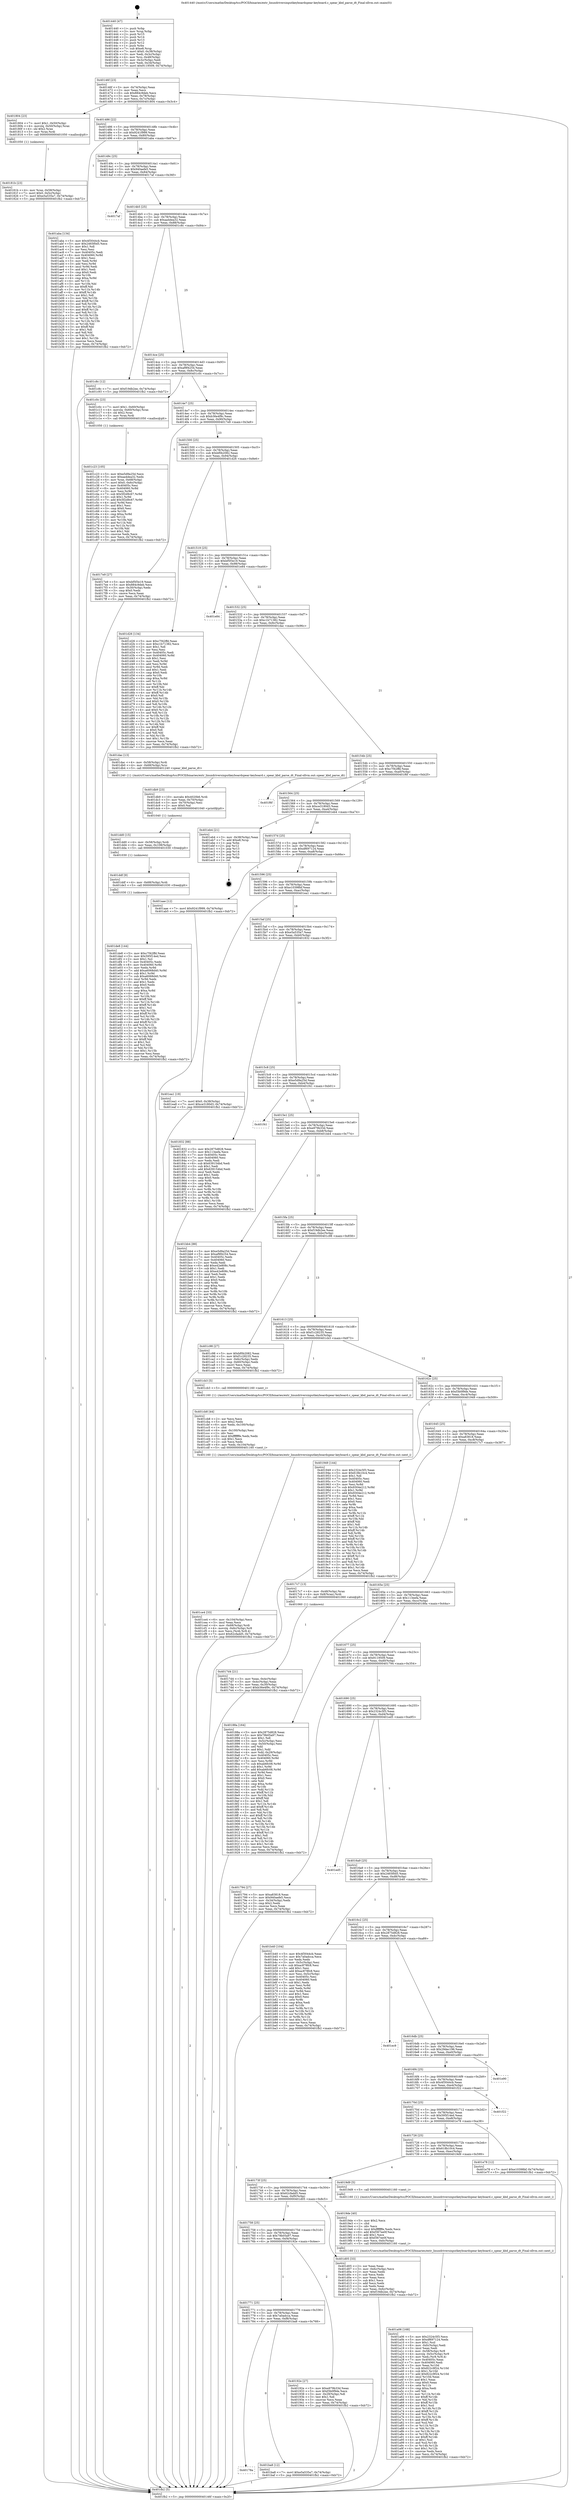 digraph "0x401440" {
  label = "0x401440 (/mnt/c/Users/mathe/Desktop/tcc/POCII/binaries/extr_linuxdriversinputkeyboardspear-keyboard.c_spear_kbd_parse_dt_Final-ollvm.out::main(0))"
  labelloc = "t"
  node[shape=record]

  Entry [label="",width=0.3,height=0.3,shape=circle,fillcolor=black,style=filled]
  "0x40146f" [label="{
     0x40146f [23]\l
     | [instrs]\l
     &nbsp;&nbsp;0x40146f \<+3\>: mov -0x74(%rbp),%eax\l
     &nbsp;&nbsp;0x401472 \<+2\>: mov %eax,%ecx\l
     &nbsp;&nbsp;0x401474 \<+6\>: sub $0x884c9deb,%ecx\l
     &nbsp;&nbsp;0x40147a \<+3\>: mov %eax,-0x78(%rbp)\l
     &nbsp;&nbsp;0x40147d \<+3\>: mov %ecx,-0x7c(%rbp)\l
     &nbsp;&nbsp;0x401480 \<+6\>: je 0000000000401804 \<main+0x3c4\>\l
  }"]
  "0x401804" [label="{
     0x401804 [23]\l
     | [instrs]\l
     &nbsp;&nbsp;0x401804 \<+7\>: movl $0x1,-0x50(%rbp)\l
     &nbsp;&nbsp;0x40180b \<+4\>: movslq -0x50(%rbp),%rax\l
     &nbsp;&nbsp;0x40180f \<+4\>: shl $0x2,%rax\l
     &nbsp;&nbsp;0x401813 \<+3\>: mov %rax,%rdi\l
     &nbsp;&nbsp;0x401816 \<+5\>: call 0000000000401050 \<malloc@plt\>\l
     | [calls]\l
     &nbsp;&nbsp;0x401050 \{1\} (unknown)\l
  }"]
  "0x401486" [label="{
     0x401486 [22]\l
     | [instrs]\l
     &nbsp;&nbsp;0x401486 \<+5\>: jmp 000000000040148b \<main+0x4b\>\l
     &nbsp;&nbsp;0x40148b \<+3\>: mov -0x78(%rbp),%eax\l
     &nbsp;&nbsp;0x40148e \<+5\>: sub $0x9241f999,%eax\l
     &nbsp;&nbsp;0x401493 \<+3\>: mov %eax,-0x80(%rbp)\l
     &nbsp;&nbsp;0x401496 \<+6\>: je 0000000000401aba \<main+0x67a\>\l
  }"]
  Exit [label="",width=0.3,height=0.3,shape=circle,fillcolor=black,style=filled,peripheries=2]
  "0x401aba" [label="{
     0x401aba [134]\l
     | [instrs]\l
     &nbsp;&nbsp;0x401aba \<+5\>: mov $0x4f3044cb,%eax\l
     &nbsp;&nbsp;0x401abf \<+5\>: mov $0x2465f0d5,%ecx\l
     &nbsp;&nbsp;0x401ac4 \<+2\>: mov $0x1,%dl\l
     &nbsp;&nbsp;0x401ac6 \<+2\>: xor %esi,%esi\l
     &nbsp;&nbsp;0x401ac8 \<+7\>: mov 0x40405c,%edi\l
     &nbsp;&nbsp;0x401acf \<+8\>: mov 0x404060,%r8d\l
     &nbsp;&nbsp;0x401ad7 \<+3\>: sub $0x1,%esi\l
     &nbsp;&nbsp;0x401ada \<+3\>: mov %edi,%r9d\l
     &nbsp;&nbsp;0x401add \<+3\>: add %esi,%r9d\l
     &nbsp;&nbsp;0x401ae0 \<+4\>: imul %r9d,%edi\l
     &nbsp;&nbsp;0x401ae4 \<+3\>: and $0x1,%edi\l
     &nbsp;&nbsp;0x401ae7 \<+3\>: cmp $0x0,%edi\l
     &nbsp;&nbsp;0x401aea \<+4\>: sete %r10b\l
     &nbsp;&nbsp;0x401aee \<+4\>: cmp $0xa,%r8d\l
     &nbsp;&nbsp;0x401af2 \<+4\>: setl %r11b\l
     &nbsp;&nbsp;0x401af6 \<+3\>: mov %r10b,%bl\l
     &nbsp;&nbsp;0x401af9 \<+3\>: xor $0xff,%bl\l
     &nbsp;&nbsp;0x401afc \<+3\>: mov %r11b,%r14b\l
     &nbsp;&nbsp;0x401aff \<+4\>: xor $0xff,%r14b\l
     &nbsp;&nbsp;0x401b03 \<+3\>: xor $0x1,%dl\l
     &nbsp;&nbsp;0x401b06 \<+3\>: mov %bl,%r15b\l
     &nbsp;&nbsp;0x401b09 \<+4\>: and $0xff,%r15b\l
     &nbsp;&nbsp;0x401b0d \<+3\>: and %dl,%r10b\l
     &nbsp;&nbsp;0x401b10 \<+3\>: mov %r14b,%r12b\l
     &nbsp;&nbsp;0x401b13 \<+4\>: and $0xff,%r12b\l
     &nbsp;&nbsp;0x401b17 \<+3\>: and %dl,%r11b\l
     &nbsp;&nbsp;0x401b1a \<+3\>: or %r10b,%r15b\l
     &nbsp;&nbsp;0x401b1d \<+3\>: or %r11b,%r12b\l
     &nbsp;&nbsp;0x401b20 \<+3\>: xor %r12b,%r15b\l
     &nbsp;&nbsp;0x401b23 \<+3\>: or %r14b,%bl\l
     &nbsp;&nbsp;0x401b26 \<+3\>: xor $0xff,%bl\l
     &nbsp;&nbsp;0x401b29 \<+3\>: or $0x1,%dl\l
     &nbsp;&nbsp;0x401b2c \<+2\>: and %dl,%bl\l
     &nbsp;&nbsp;0x401b2e \<+3\>: or %bl,%r15b\l
     &nbsp;&nbsp;0x401b31 \<+4\>: test $0x1,%r15b\l
     &nbsp;&nbsp;0x401b35 \<+3\>: cmovne %ecx,%eax\l
     &nbsp;&nbsp;0x401b38 \<+3\>: mov %eax,-0x74(%rbp)\l
     &nbsp;&nbsp;0x401b3b \<+5\>: jmp 0000000000401fb2 \<main+0xb72\>\l
  }"]
  "0x40149c" [label="{
     0x40149c [25]\l
     | [instrs]\l
     &nbsp;&nbsp;0x40149c \<+5\>: jmp 00000000004014a1 \<main+0x61\>\l
     &nbsp;&nbsp;0x4014a1 \<+3\>: mov -0x78(%rbp),%eax\l
     &nbsp;&nbsp;0x4014a4 \<+5\>: sub $0x940aefe5,%eax\l
     &nbsp;&nbsp;0x4014a9 \<+6\>: mov %eax,-0x84(%rbp)\l
     &nbsp;&nbsp;0x4014af \<+6\>: je 00000000004017af \<main+0x36f\>\l
  }"]
  "0x401de8" [label="{
     0x401de8 [144]\l
     | [instrs]\l
     &nbsp;&nbsp;0x401de8 \<+5\>: mov $0xc7f42ffd,%eax\l
     &nbsp;&nbsp;0x401ded \<+5\>: mov $0x595f14ed,%esi\l
     &nbsp;&nbsp;0x401df2 \<+2\>: mov $0x1,%cl\l
     &nbsp;&nbsp;0x401df4 \<+7\>: mov 0x40405c,%edx\l
     &nbsp;&nbsp;0x401dfb \<+8\>: mov 0x404060,%r8d\l
     &nbsp;&nbsp;0x401e03 \<+3\>: mov %edx,%r9d\l
     &nbsp;&nbsp;0x401e06 \<+7\>: add $0xa6068d40,%r9d\l
     &nbsp;&nbsp;0x401e0d \<+4\>: sub $0x1,%r9d\l
     &nbsp;&nbsp;0x401e11 \<+7\>: sub $0xa6068d40,%r9d\l
     &nbsp;&nbsp;0x401e18 \<+4\>: imul %r9d,%edx\l
     &nbsp;&nbsp;0x401e1c \<+3\>: and $0x1,%edx\l
     &nbsp;&nbsp;0x401e1f \<+3\>: cmp $0x0,%edx\l
     &nbsp;&nbsp;0x401e22 \<+4\>: sete %r10b\l
     &nbsp;&nbsp;0x401e26 \<+4\>: cmp $0xa,%r8d\l
     &nbsp;&nbsp;0x401e2a \<+4\>: setl %r11b\l
     &nbsp;&nbsp;0x401e2e \<+3\>: mov %r10b,%bl\l
     &nbsp;&nbsp;0x401e31 \<+3\>: xor $0xff,%bl\l
     &nbsp;&nbsp;0x401e34 \<+3\>: mov %r11b,%r14b\l
     &nbsp;&nbsp;0x401e37 \<+4\>: xor $0xff,%r14b\l
     &nbsp;&nbsp;0x401e3b \<+3\>: xor $0x1,%cl\l
     &nbsp;&nbsp;0x401e3e \<+3\>: mov %bl,%r15b\l
     &nbsp;&nbsp;0x401e41 \<+4\>: and $0xff,%r15b\l
     &nbsp;&nbsp;0x401e45 \<+3\>: and %cl,%r10b\l
     &nbsp;&nbsp;0x401e48 \<+3\>: mov %r14b,%r12b\l
     &nbsp;&nbsp;0x401e4b \<+4\>: and $0xff,%r12b\l
     &nbsp;&nbsp;0x401e4f \<+3\>: and %cl,%r11b\l
     &nbsp;&nbsp;0x401e52 \<+3\>: or %r10b,%r15b\l
     &nbsp;&nbsp;0x401e55 \<+3\>: or %r11b,%r12b\l
     &nbsp;&nbsp;0x401e58 \<+3\>: xor %r12b,%r15b\l
     &nbsp;&nbsp;0x401e5b \<+3\>: or %r14b,%bl\l
     &nbsp;&nbsp;0x401e5e \<+3\>: xor $0xff,%bl\l
     &nbsp;&nbsp;0x401e61 \<+3\>: or $0x1,%cl\l
     &nbsp;&nbsp;0x401e64 \<+2\>: and %cl,%bl\l
     &nbsp;&nbsp;0x401e66 \<+3\>: or %bl,%r15b\l
     &nbsp;&nbsp;0x401e69 \<+4\>: test $0x1,%r15b\l
     &nbsp;&nbsp;0x401e6d \<+3\>: cmovne %esi,%eax\l
     &nbsp;&nbsp;0x401e70 \<+3\>: mov %eax,-0x74(%rbp)\l
     &nbsp;&nbsp;0x401e73 \<+5\>: jmp 0000000000401fb2 \<main+0xb72\>\l
  }"]
  "0x4017af" [label="{
     0x4017af\l
  }", style=dashed]
  "0x4014b5" [label="{
     0x4014b5 [25]\l
     | [instrs]\l
     &nbsp;&nbsp;0x4014b5 \<+5\>: jmp 00000000004014ba \<main+0x7a\>\l
     &nbsp;&nbsp;0x4014ba \<+3\>: mov -0x78(%rbp),%eax\l
     &nbsp;&nbsp;0x4014bd \<+5\>: sub $0xaa4dea32,%eax\l
     &nbsp;&nbsp;0x4014c2 \<+6\>: mov %eax,-0x88(%rbp)\l
     &nbsp;&nbsp;0x4014c8 \<+6\>: je 0000000000401c8c \<main+0x84c\>\l
  }"]
  "0x401ddf" [label="{
     0x401ddf [9]\l
     | [instrs]\l
     &nbsp;&nbsp;0x401ddf \<+4\>: mov -0x68(%rbp),%rdi\l
     &nbsp;&nbsp;0x401de3 \<+5\>: call 0000000000401030 \<free@plt\>\l
     | [calls]\l
     &nbsp;&nbsp;0x401030 \{1\} (unknown)\l
  }"]
  "0x401c8c" [label="{
     0x401c8c [12]\l
     | [instrs]\l
     &nbsp;&nbsp;0x401c8c \<+7\>: movl $0xf19db2ee,-0x74(%rbp)\l
     &nbsp;&nbsp;0x401c93 \<+5\>: jmp 0000000000401fb2 \<main+0xb72\>\l
  }"]
  "0x4014ce" [label="{
     0x4014ce [25]\l
     | [instrs]\l
     &nbsp;&nbsp;0x4014ce \<+5\>: jmp 00000000004014d3 \<main+0x93\>\l
     &nbsp;&nbsp;0x4014d3 \<+3\>: mov -0x78(%rbp),%eax\l
     &nbsp;&nbsp;0x4014d6 \<+5\>: sub $0xaf9f4254,%eax\l
     &nbsp;&nbsp;0x4014db \<+6\>: mov %eax,-0x8c(%rbp)\l
     &nbsp;&nbsp;0x4014e1 \<+6\>: je 0000000000401c0c \<main+0x7cc\>\l
  }"]
  "0x401dd0" [label="{
     0x401dd0 [15]\l
     | [instrs]\l
     &nbsp;&nbsp;0x401dd0 \<+4\>: mov -0x58(%rbp),%rdi\l
     &nbsp;&nbsp;0x401dd4 \<+6\>: mov %eax,-0x108(%rbp)\l
     &nbsp;&nbsp;0x401dda \<+5\>: call 0000000000401030 \<free@plt\>\l
     | [calls]\l
     &nbsp;&nbsp;0x401030 \{1\} (unknown)\l
  }"]
  "0x401c0c" [label="{
     0x401c0c [23]\l
     | [instrs]\l
     &nbsp;&nbsp;0x401c0c \<+7\>: movl $0x1,-0x60(%rbp)\l
     &nbsp;&nbsp;0x401c13 \<+4\>: movslq -0x60(%rbp),%rax\l
     &nbsp;&nbsp;0x401c17 \<+4\>: shl $0x2,%rax\l
     &nbsp;&nbsp;0x401c1b \<+3\>: mov %rax,%rdi\l
     &nbsp;&nbsp;0x401c1e \<+5\>: call 0000000000401050 \<malloc@plt\>\l
     | [calls]\l
     &nbsp;&nbsp;0x401050 \{1\} (unknown)\l
  }"]
  "0x4014e7" [label="{
     0x4014e7 [25]\l
     | [instrs]\l
     &nbsp;&nbsp;0x4014e7 \<+5\>: jmp 00000000004014ec \<main+0xac\>\l
     &nbsp;&nbsp;0x4014ec \<+3\>: mov -0x78(%rbp),%eax\l
     &nbsp;&nbsp;0x4014ef \<+5\>: sub $0xb36e4f9c,%eax\l
     &nbsp;&nbsp;0x4014f4 \<+6\>: mov %eax,-0x90(%rbp)\l
     &nbsp;&nbsp;0x4014fa \<+6\>: je 00000000004017e9 \<main+0x3a9\>\l
  }"]
  "0x401db9" [label="{
     0x401db9 [23]\l
     | [instrs]\l
     &nbsp;&nbsp;0x401db9 \<+10\>: movabs $0x4020b6,%rdi\l
     &nbsp;&nbsp;0x401dc3 \<+3\>: mov %eax,-0x70(%rbp)\l
     &nbsp;&nbsp;0x401dc6 \<+3\>: mov -0x70(%rbp),%esi\l
     &nbsp;&nbsp;0x401dc9 \<+2\>: mov $0x0,%al\l
     &nbsp;&nbsp;0x401dcb \<+5\>: call 0000000000401040 \<printf@plt\>\l
     | [calls]\l
     &nbsp;&nbsp;0x401040 \{1\} (unknown)\l
  }"]
  "0x4017e9" [label="{
     0x4017e9 [27]\l
     | [instrs]\l
     &nbsp;&nbsp;0x4017e9 \<+5\>: mov $0xbf5f3e19,%eax\l
     &nbsp;&nbsp;0x4017ee \<+5\>: mov $0x884c9deb,%ecx\l
     &nbsp;&nbsp;0x4017f3 \<+3\>: mov -0x30(%rbp),%edx\l
     &nbsp;&nbsp;0x4017f6 \<+3\>: cmp $0x0,%edx\l
     &nbsp;&nbsp;0x4017f9 \<+3\>: cmove %ecx,%eax\l
     &nbsp;&nbsp;0x4017fc \<+3\>: mov %eax,-0x74(%rbp)\l
     &nbsp;&nbsp;0x4017ff \<+5\>: jmp 0000000000401fb2 \<main+0xb72\>\l
  }"]
  "0x401500" [label="{
     0x401500 [25]\l
     | [instrs]\l
     &nbsp;&nbsp;0x401500 \<+5\>: jmp 0000000000401505 \<main+0xc5\>\l
     &nbsp;&nbsp;0x401505 \<+3\>: mov -0x78(%rbp),%eax\l
     &nbsp;&nbsp;0x401508 \<+5\>: sub $0xbf0b2082,%eax\l
     &nbsp;&nbsp;0x40150d \<+6\>: mov %eax,-0x94(%rbp)\l
     &nbsp;&nbsp;0x401513 \<+6\>: je 0000000000401d26 \<main+0x8e6\>\l
  }"]
  "0x401ce4" [label="{
     0x401ce4 [33]\l
     | [instrs]\l
     &nbsp;&nbsp;0x401ce4 \<+6\>: mov -0x104(%rbp),%ecx\l
     &nbsp;&nbsp;0x401cea \<+3\>: imul %eax,%ecx\l
     &nbsp;&nbsp;0x401ced \<+4\>: mov -0x68(%rbp),%rdi\l
     &nbsp;&nbsp;0x401cf1 \<+4\>: movslq -0x6c(%rbp),%r8\l
     &nbsp;&nbsp;0x401cf5 \<+4\>: mov %ecx,(%rdi,%r8,4)\l
     &nbsp;&nbsp;0x401cf9 \<+7\>: movl $0x62cfadd5,-0x74(%rbp)\l
     &nbsp;&nbsp;0x401d00 \<+5\>: jmp 0000000000401fb2 \<main+0xb72\>\l
  }"]
  "0x401d26" [label="{
     0x401d26 [134]\l
     | [instrs]\l
     &nbsp;&nbsp;0x401d26 \<+5\>: mov $0xc7f42ffd,%eax\l
     &nbsp;&nbsp;0x401d2b \<+5\>: mov $0xc1b71382,%ecx\l
     &nbsp;&nbsp;0x401d30 \<+2\>: mov $0x1,%dl\l
     &nbsp;&nbsp;0x401d32 \<+2\>: xor %esi,%esi\l
     &nbsp;&nbsp;0x401d34 \<+7\>: mov 0x40405c,%edi\l
     &nbsp;&nbsp;0x401d3b \<+8\>: mov 0x404060,%r8d\l
     &nbsp;&nbsp;0x401d43 \<+3\>: sub $0x1,%esi\l
     &nbsp;&nbsp;0x401d46 \<+3\>: mov %edi,%r9d\l
     &nbsp;&nbsp;0x401d49 \<+3\>: add %esi,%r9d\l
     &nbsp;&nbsp;0x401d4c \<+4\>: imul %r9d,%edi\l
     &nbsp;&nbsp;0x401d50 \<+3\>: and $0x1,%edi\l
     &nbsp;&nbsp;0x401d53 \<+3\>: cmp $0x0,%edi\l
     &nbsp;&nbsp;0x401d56 \<+4\>: sete %r10b\l
     &nbsp;&nbsp;0x401d5a \<+4\>: cmp $0xa,%r8d\l
     &nbsp;&nbsp;0x401d5e \<+4\>: setl %r11b\l
     &nbsp;&nbsp;0x401d62 \<+3\>: mov %r10b,%bl\l
     &nbsp;&nbsp;0x401d65 \<+3\>: xor $0xff,%bl\l
     &nbsp;&nbsp;0x401d68 \<+3\>: mov %r11b,%r14b\l
     &nbsp;&nbsp;0x401d6b \<+4\>: xor $0xff,%r14b\l
     &nbsp;&nbsp;0x401d6f \<+3\>: xor $0x0,%dl\l
     &nbsp;&nbsp;0x401d72 \<+3\>: mov %bl,%r15b\l
     &nbsp;&nbsp;0x401d75 \<+4\>: and $0x0,%r15b\l
     &nbsp;&nbsp;0x401d79 \<+3\>: and %dl,%r10b\l
     &nbsp;&nbsp;0x401d7c \<+3\>: mov %r14b,%r12b\l
     &nbsp;&nbsp;0x401d7f \<+4\>: and $0x0,%r12b\l
     &nbsp;&nbsp;0x401d83 \<+3\>: and %dl,%r11b\l
     &nbsp;&nbsp;0x401d86 \<+3\>: or %r10b,%r15b\l
     &nbsp;&nbsp;0x401d89 \<+3\>: or %r11b,%r12b\l
     &nbsp;&nbsp;0x401d8c \<+3\>: xor %r12b,%r15b\l
     &nbsp;&nbsp;0x401d8f \<+3\>: or %r14b,%bl\l
     &nbsp;&nbsp;0x401d92 \<+3\>: xor $0xff,%bl\l
     &nbsp;&nbsp;0x401d95 \<+3\>: or $0x0,%dl\l
     &nbsp;&nbsp;0x401d98 \<+2\>: and %dl,%bl\l
     &nbsp;&nbsp;0x401d9a \<+3\>: or %bl,%r15b\l
     &nbsp;&nbsp;0x401d9d \<+4\>: test $0x1,%r15b\l
     &nbsp;&nbsp;0x401da1 \<+3\>: cmovne %ecx,%eax\l
     &nbsp;&nbsp;0x401da4 \<+3\>: mov %eax,-0x74(%rbp)\l
     &nbsp;&nbsp;0x401da7 \<+5\>: jmp 0000000000401fb2 \<main+0xb72\>\l
  }"]
  "0x401519" [label="{
     0x401519 [25]\l
     | [instrs]\l
     &nbsp;&nbsp;0x401519 \<+5\>: jmp 000000000040151e \<main+0xde\>\l
     &nbsp;&nbsp;0x40151e \<+3\>: mov -0x78(%rbp),%eax\l
     &nbsp;&nbsp;0x401521 \<+5\>: sub $0xbf5f3e19,%eax\l
     &nbsp;&nbsp;0x401526 \<+6\>: mov %eax,-0x98(%rbp)\l
     &nbsp;&nbsp;0x40152c \<+6\>: je 0000000000401e84 \<main+0xa44\>\l
  }"]
  "0x401cb8" [label="{
     0x401cb8 [44]\l
     | [instrs]\l
     &nbsp;&nbsp;0x401cb8 \<+2\>: xor %ecx,%ecx\l
     &nbsp;&nbsp;0x401cba \<+5\>: mov $0x2,%edx\l
     &nbsp;&nbsp;0x401cbf \<+6\>: mov %edx,-0x100(%rbp)\l
     &nbsp;&nbsp;0x401cc5 \<+1\>: cltd\l
     &nbsp;&nbsp;0x401cc6 \<+6\>: mov -0x100(%rbp),%esi\l
     &nbsp;&nbsp;0x401ccc \<+2\>: idiv %esi\l
     &nbsp;&nbsp;0x401cce \<+6\>: imul $0xfffffffe,%edx,%edx\l
     &nbsp;&nbsp;0x401cd4 \<+3\>: sub $0x1,%ecx\l
     &nbsp;&nbsp;0x401cd7 \<+2\>: sub %ecx,%edx\l
     &nbsp;&nbsp;0x401cd9 \<+6\>: mov %edx,-0x104(%rbp)\l
     &nbsp;&nbsp;0x401cdf \<+5\>: call 0000000000401160 \<next_i\>\l
     | [calls]\l
     &nbsp;&nbsp;0x401160 \{1\} (/mnt/c/Users/mathe/Desktop/tcc/POCII/binaries/extr_linuxdriversinputkeyboardspear-keyboard.c_spear_kbd_parse_dt_Final-ollvm.out::next_i)\l
  }"]
  "0x401e84" [label="{
     0x401e84\l
  }", style=dashed]
  "0x401532" [label="{
     0x401532 [25]\l
     | [instrs]\l
     &nbsp;&nbsp;0x401532 \<+5\>: jmp 0000000000401537 \<main+0xf7\>\l
     &nbsp;&nbsp;0x401537 \<+3\>: mov -0x78(%rbp),%eax\l
     &nbsp;&nbsp;0x40153a \<+5\>: sub $0xc1b71382,%eax\l
     &nbsp;&nbsp;0x40153f \<+6\>: mov %eax,-0x9c(%rbp)\l
     &nbsp;&nbsp;0x401545 \<+6\>: je 0000000000401dac \<main+0x96c\>\l
  }"]
  "0x401c23" [label="{
     0x401c23 [105]\l
     | [instrs]\l
     &nbsp;&nbsp;0x401c23 \<+5\>: mov $0xe5d9a25d,%ecx\l
     &nbsp;&nbsp;0x401c28 \<+5\>: mov $0xaa4dea32,%edx\l
     &nbsp;&nbsp;0x401c2d \<+4\>: mov %rax,-0x68(%rbp)\l
     &nbsp;&nbsp;0x401c31 \<+7\>: movl $0x0,-0x6c(%rbp)\l
     &nbsp;&nbsp;0x401c38 \<+7\>: mov 0x40405c,%esi\l
     &nbsp;&nbsp;0x401c3f \<+8\>: mov 0x404060,%r8d\l
     &nbsp;&nbsp;0x401c47 \<+3\>: mov %esi,%r9d\l
     &nbsp;&nbsp;0x401c4a \<+7\>: sub $0x5f2d9c67,%r9d\l
     &nbsp;&nbsp;0x401c51 \<+4\>: sub $0x1,%r9d\l
     &nbsp;&nbsp;0x401c55 \<+7\>: add $0x5f2d9c67,%r9d\l
     &nbsp;&nbsp;0x401c5c \<+4\>: imul %r9d,%esi\l
     &nbsp;&nbsp;0x401c60 \<+3\>: and $0x1,%esi\l
     &nbsp;&nbsp;0x401c63 \<+3\>: cmp $0x0,%esi\l
     &nbsp;&nbsp;0x401c66 \<+4\>: sete %r10b\l
     &nbsp;&nbsp;0x401c6a \<+4\>: cmp $0xa,%r8d\l
     &nbsp;&nbsp;0x401c6e \<+4\>: setl %r11b\l
     &nbsp;&nbsp;0x401c72 \<+3\>: mov %r10b,%bl\l
     &nbsp;&nbsp;0x401c75 \<+3\>: and %r11b,%bl\l
     &nbsp;&nbsp;0x401c78 \<+3\>: xor %r11b,%r10b\l
     &nbsp;&nbsp;0x401c7b \<+3\>: or %r10b,%bl\l
     &nbsp;&nbsp;0x401c7e \<+3\>: test $0x1,%bl\l
     &nbsp;&nbsp;0x401c81 \<+3\>: cmovne %edx,%ecx\l
     &nbsp;&nbsp;0x401c84 \<+3\>: mov %ecx,-0x74(%rbp)\l
     &nbsp;&nbsp;0x401c87 \<+5\>: jmp 0000000000401fb2 \<main+0xb72\>\l
  }"]
  "0x401dac" [label="{
     0x401dac [13]\l
     | [instrs]\l
     &nbsp;&nbsp;0x401dac \<+4\>: mov -0x58(%rbp),%rdi\l
     &nbsp;&nbsp;0x401db0 \<+4\>: mov -0x68(%rbp),%rsi\l
     &nbsp;&nbsp;0x401db4 \<+5\>: call 0000000000401240 \<spear_kbd_parse_dt\>\l
     | [calls]\l
     &nbsp;&nbsp;0x401240 \{1\} (/mnt/c/Users/mathe/Desktop/tcc/POCII/binaries/extr_linuxdriversinputkeyboardspear-keyboard.c_spear_kbd_parse_dt_Final-ollvm.out::spear_kbd_parse_dt)\l
  }"]
  "0x40154b" [label="{
     0x40154b [25]\l
     | [instrs]\l
     &nbsp;&nbsp;0x40154b \<+5\>: jmp 0000000000401550 \<main+0x110\>\l
     &nbsp;&nbsp;0x401550 \<+3\>: mov -0x78(%rbp),%eax\l
     &nbsp;&nbsp;0x401553 \<+5\>: sub $0xc7f42ffd,%eax\l
     &nbsp;&nbsp;0x401558 \<+6\>: mov %eax,-0xa0(%rbp)\l
     &nbsp;&nbsp;0x40155e \<+6\>: je 0000000000401f6f \<main+0xb2f\>\l
  }"]
  "0x40178a" [label="{
     0x40178a\l
  }", style=dashed]
  "0x401f6f" [label="{
     0x401f6f\l
  }", style=dashed]
  "0x401564" [label="{
     0x401564 [25]\l
     | [instrs]\l
     &nbsp;&nbsp;0x401564 \<+5\>: jmp 0000000000401569 \<main+0x129\>\l
     &nbsp;&nbsp;0x401569 \<+3\>: mov -0x78(%rbp),%eax\l
     &nbsp;&nbsp;0x40156c \<+5\>: sub $0xce3180d3,%eax\l
     &nbsp;&nbsp;0x401571 \<+6\>: mov %eax,-0xa4(%rbp)\l
     &nbsp;&nbsp;0x401577 \<+6\>: je 0000000000401eb4 \<main+0xa74\>\l
  }"]
  "0x401ba8" [label="{
     0x401ba8 [12]\l
     | [instrs]\l
     &nbsp;&nbsp;0x401ba8 \<+7\>: movl $0xe5a535a7,-0x74(%rbp)\l
     &nbsp;&nbsp;0x401baf \<+5\>: jmp 0000000000401fb2 \<main+0xb72\>\l
  }"]
  "0x401eb4" [label="{
     0x401eb4 [21]\l
     | [instrs]\l
     &nbsp;&nbsp;0x401eb4 \<+3\>: mov -0x38(%rbp),%eax\l
     &nbsp;&nbsp;0x401eb7 \<+7\>: add $0xe8,%rsp\l
     &nbsp;&nbsp;0x401ebe \<+1\>: pop %rbx\l
     &nbsp;&nbsp;0x401ebf \<+2\>: pop %r12\l
     &nbsp;&nbsp;0x401ec1 \<+2\>: pop %r13\l
     &nbsp;&nbsp;0x401ec3 \<+2\>: pop %r14\l
     &nbsp;&nbsp;0x401ec5 \<+2\>: pop %r15\l
     &nbsp;&nbsp;0x401ec7 \<+1\>: pop %rbp\l
     &nbsp;&nbsp;0x401ec8 \<+1\>: ret\l
  }"]
  "0x40157d" [label="{
     0x40157d [25]\l
     | [instrs]\l
     &nbsp;&nbsp;0x40157d \<+5\>: jmp 0000000000401582 \<main+0x142\>\l
     &nbsp;&nbsp;0x401582 \<+3\>: mov -0x78(%rbp),%eax\l
     &nbsp;&nbsp;0x401585 \<+5\>: sub $0xdf697124,%eax\l
     &nbsp;&nbsp;0x40158a \<+6\>: mov %eax,-0xa8(%rbp)\l
     &nbsp;&nbsp;0x401590 \<+6\>: je 0000000000401aae \<main+0x66e\>\l
  }"]
  "0x401a06" [label="{
     0x401a06 [168]\l
     | [instrs]\l
     &nbsp;&nbsp;0x401a06 \<+5\>: mov $0x2324c5f3,%ecx\l
     &nbsp;&nbsp;0x401a0b \<+5\>: mov $0xdf697124,%edx\l
     &nbsp;&nbsp;0x401a10 \<+3\>: mov $0x1,%sil\l
     &nbsp;&nbsp;0x401a13 \<+6\>: mov -0xfc(%rbp),%edi\l
     &nbsp;&nbsp;0x401a19 \<+3\>: imul %eax,%edi\l
     &nbsp;&nbsp;0x401a1c \<+4\>: mov -0x58(%rbp),%r8\l
     &nbsp;&nbsp;0x401a20 \<+4\>: movslq -0x5c(%rbp),%r9\l
     &nbsp;&nbsp;0x401a24 \<+4\>: mov %edi,(%r8,%r9,4)\l
     &nbsp;&nbsp;0x401a28 \<+7\>: mov 0x40405c,%eax\l
     &nbsp;&nbsp;0x401a2f \<+7\>: mov 0x404060,%edi\l
     &nbsp;&nbsp;0x401a36 \<+3\>: mov %eax,%r10d\l
     &nbsp;&nbsp;0x401a39 \<+7\>: sub $0x822c9f24,%r10d\l
     &nbsp;&nbsp;0x401a40 \<+4\>: sub $0x1,%r10d\l
     &nbsp;&nbsp;0x401a44 \<+7\>: add $0x822c9f24,%r10d\l
     &nbsp;&nbsp;0x401a4b \<+4\>: imul %r10d,%eax\l
     &nbsp;&nbsp;0x401a4f \<+3\>: and $0x1,%eax\l
     &nbsp;&nbsp;0x401a52 \<+3\>: cmp $0x0,%eax\l
     &nbsp;&nbsp;0x401a55 \<+4\>: sete %r11b\l
     &nbsp;&nbsp;0x401a59 \<+3\>: cmp $0xa,%edi\l
     &nbsp;&nbsp;0x401a5c \<+3\>: setl %bl\l
     &nbsp;&nbsp;0x401a5f \<+3\>: mov %r11b,%r14b\l
     &nbsp;&nbsp;0x401a62 \<+4\>: xor $0xff,%r14b\l
     &nbsp;&nbsp;0x401a66 \<+3\>: mov %bl,%r15b\l
     &nbsp;&nbsp;0x401a69 \<+4\>: xor $0xff,%r15b\l
     &nbsp;&nbsp;0x401a6d \<+4\>: xor $0x1,%sil\l
     &nbsp;&nbsp;0x401a71 \<+3\>: mov %r14b,%r12b\l
     &nbsp;&nbsp;0x401a74 \<+4\>: and $0xff,%r12b\l
     &nbsp;&nbsp;0x401a78 \<+3\>: and %sil,%r11b\l
     &nbsp;&nbsp;0x401a7b \<+3\>: mov %r15b,%r13b\l
     &nbsp;&nbsp;0x401a7e \<+4\>: and $0xff,%r13b\l
     &nbsp;&nbsp;0x401a82 \<+3\>: and %sil,%bl\l
     &nbsp;&nbsp;0x401a85 \<+3\>: or %r11b,%r12b\l
     &nbsp;&nbsp;0x401a88 \<+3\>: or %bl,%r13b\l
     &nbsp;&nbsp;0x401a8b \<+3\>: xor %r13b,%r12b\l
     &nbsp;&nbsp;0x401a8e \<+3\>: or %r15b,%r14b\l
     &nbsp;&nbsp;0x401a91 \<+4\>: xor $0xff,%r14b\l
     &nbsp;&nbsp;0x401a95 \<+4\>: or $0x1,%sil\l
     &nbsp;&nbsp;0x401a99 \<+3\>: and %sil,%r14b\l
     &nbsp;&nbsp;0x401a9c \<+3\>: or %r14b,%r12b\l
     &nbsp;&nbsp;0x401a9f \<+4\>: test $0x1,%r12b\l
     &nbsp;&nbsp;0x401aa3 \<+3\>: cmovne %edx,%ecx\l
     &nbsp;&nbsp;0x401aa6 \<+3\>: mov %ecx,-0x74(%rbp)\l
     &nbsp;&nbsp;0x401aa9 \<+5\>: jmp 0000000000401fb2 \<main+0xb72\>\l
  }"]
  "0x401aae" [label="{
     0x401aae [12]\l
     | [instrs]\l
     &nbsp;&nbsp;0x401aae \<+7\>: movl $0x9241f999,-0x74(%rbp)\l
     &nbsp;&nbsp;0x401ab5 \<+5\>: jmp 0000000000401fb2 \<main+0xb72\>\l
  }"]
  "0x401596" [label="{
     0x401596 [25]\l
     | [instrs]\l
     &nbsp;&nbsp;0x401596 \<+5\>: jmp 000000000040159b \<main+0x15b\>\l
     &nbsp;&nbsp;0x40159b \<+3\>: mov -0x78(%rbp),%eax\l
     &nbsp;&nbsp;0x40159e \<+5\>: sub $0xe10398bf,%eax\l
     &nbsp;&nbsp;0x4015a3 \<+6\>: mov %eax,-0xac(%rbp)\l
     &nbsp;&nbsp;0x4015a9 \<+6\>: je 0000000000401ea1 \<main+0xa61\>\l
  }"]
  "0x4019de" [label="{
     0x4019de [40]\l
     | [instrs]\l
     &nbsp;&nbsp;0x4019de \<+5\>: mov $0x2,%ecx\l
     &nbsp;&nbsp;0x4019e3 \<+1\>: cltd\l
     &nbsp;&nbsp;0x4019e4 \<+2\>: idiv %ecx\l
     &nbsp;&nbsp;0x4019e6 \<+6\>: imul $0xfffffffe,%edx,%ecx\l
     &nbsp;&nbsp;0x4019ec \<+6\>: add $0xf367ee0f,%ecx\l
     &nbsp;&nbsp;0x4019f2 \<+3\>: add $0x1,%ecx\l
     &nbsp;&nbsp;0x4019f5 \<+6\>: sub $0xf367ee0f,%ecx\l
     &nbsp;&nbsp;0x4019fb \<+6\>: mov %ecx,-0xfc(%rbp)\l
     &nbsp;&nbsp;0x401a01 \<+5\>: call 0000000000401160 \<next_i\>\l
     | [calls]\l
     &nbsp;&nbsp;0x401160 \{1\} (/mnt/c/Users/mathe/Desktop/tcc/POCII/binaries/extr_linuxdriversinputkeyboardspear-keyboard.c_spear_kbd_parse_dt_Final-ollvm.out::next_i)\l
  }"]
  "0x401ea1" [label="{
     0x401ea1 [19]\l
     | [instrs]\l
     &nbsp;&nbsp;0x401ea1 \<+7\>: movl $0x0,-0x38(%rbp)\l
     &nbsp;&nbsp;0x401ea8 \<+7\>: movl $0xce3180d3,-0x74(%rbp)\l
     &nbsp;&nbsp;0x401eaf \<+5\>: jmp 0000000000401fb2 \<main+0xb72\>\l
  }"]
  "0x4015af" [label="{
     0x4015af [25]\l
     | [instrs]\l
     &nbsp;&nbsp;0x4015af \<+5\>: jmp 00000000004015b4 \<main+0x174\>\l
     &nbsp;&nbsp;0x4015b4 \<+3\>: mov -0x78(%rbp),%eax\l
     &nbsp;&nbsp;0x4015b7 \<+5\>: sub $0xe5a535a7,%eax\l
     &nbsp;&nbsp;0x4015bc \<+6\>: mov %eax,-0xb0(%rbp)\l
     &nbsp;&nbsp;0x4015c2 \<+6\>: je 0000000000401832 \<main+0x3f2\>\l
  }"]
  "0x401771" [label="{
     0x401771 [25]\l
     | [instrs]\l
     &nbsp;&nbsp;0x401771 \<+5\>: jmp 0000000000401776 \<main+0x336\>\l
     &nbsp;&nbsp;0x401776 \<+3\>: mov -0x78(%rbp),%eax\l
     &nbsp;&nbsp;0x401779 \<+5\>: sub $0x7a0adcca,%eax\l
     &nbsp;&nbsp;0x40177e \<+6\>: mov %eax,-0xf8(%rbp)\l
     &nbsp;&nbsp;0x401784 \<+6\>: je 0000000000401ba8 \<main+0x768\>\l
  }"]
  "0x401832" [label="{
     0x401832 [88]\l
     | [instrs]\l
     &nbsp;&nbsp;0x401832 \<+5\>: mov $0x2875d828,%eax\l
     &nbsp;&nbsp;0x401837 \<+5\>: mov $0x113eefa,%ecx\l
     &nbsp;&nbsp;0x40183c \<+7\>: mov 0x40405c,%edx\l
     &nbsp;&nbsp;0x401843 \<+7\>: mov 0x404060,%esi\l
     &nbsp;&nbsp;0x40184a \<+2\>: mov %edx,%edi\l
     &nbsp;&nbsp;0x40184c \<+6\>: sub $0x639154bd,%edi\l
     &nbsp;&nbsp;0x401852 \<+3\>: sub $0x1,%edi\l
     &nbsp;&nbsp;0x401855 \<+6\>: add $0x639154bd,%edi\l
     &nbsp;&nbsp;0x40185b \<+3\>: imul %edi,%edx\l
     &nbsp;&nbsp;0x40185e \<+3\>: and $0x1,%edx\l
     &nbsp;&nbsp;0x401861 \<+3\>: cmp $0x0,%edx\l
     &nbsp;&nbsp;0x401864 \<+4\>: sete %r8b\l
     &nbsp;&nbsp;0x401868 \<+3\>: cmp $0xa,%esi\l
     &nbsp;&nbsp;0x40186b \<+4\>: setl %r9b\l
     &nbsp;&nbsp;0x40186f \<+3\>: mov %r8b,%r10b\l
     &nbsp;&nbsp;0x401872 \<+3\>: and %r9b,%r10b\l
     &nbsp;&nbsp;0x401875 \<+3\>: xor %r9b,%r8b\l
     &nbsp;&nbsp;0x401878 \<+3\>: or %r8b,%r10b\l
     &nbsp;&nbsp;0x40187b \<+4\>: test $0x1,%r10b\l
     &nbsp;&nbsp;0x40187f \<+3\>: cmovne %ecx,%eax\l
     &nbsp;&nbsp;0x401882 \<+3\>: mov %eax,-0x74(%rbp)\l
     &nbsp;&nbsp;0x401885 \<+5\>: jmp 0000000000401fb2 \<main+0xb72\>\l
  }"]
  "0x4015c8" [label="{
     0x4015c8 [25]\l
     | [instrs]\l
     &nbsp;&nbsp;0x4015c8 \<+5\>: jmp 00000000004015cd \<main+0x18d\>\l
     &nbsp;&nbsp;0x4015cd \<+3\>: mov -0x78(%rbp),%eax\l
     &nbsp;&nbsp;0x4015d0 \<+5\>: sub $0xe5d9a25d,%eax\l
     &nbsp;&nbsp;0x4015d5 \<+6\>: mov %eax,-0xb4(%rbp)\l
     &nbsp;&nbsp;0x4015db \<+6\>: je 0000000000401f41 \<main+0xb01\>\l
  }"]
  "0x40192e" [label="{
     0x40192e [27]\l
     | [instrs]\l
     &nbsp;&nbsp;0x40192e \<+5\>: mov $0xe979b33d,%eax\l
     &nbsp;&nbsp;0x401933 \<+5\>: mov $0xf3b0f9de,%ecx\l
     &nbsp;&nbsp;0x401938 \<+3\>: mov -0x29(%rbp),%dl\l
     &nbsp;&nbsp;0x40193b \<+3\>: test $0x1,%dl\l
     &nbsp;&nbsp;0x40193e \<+3\>: cmovne %ecx,%eax\l
     &nbsp;&nbsp;0x401941 \<+3\>: mov %eax,-0x74(%rbp)\l
     &nbsp;&nbsp;0x401944 \<+5\>: jmp 0000000000401fb2 \<main+0xb72\>\l
  }"]
  "0x401f41" [label="{
     0x401f41\l
  }", style=dashed]
  "0x4015e1" [label="{
     0x4015e1 [25]\l
     | [instrs]\l
     &nbsp;&nbsp;0x4015e1 \<+5\>: jmp 00000000004015e6 \<main+0x1a6\>\l
     &nbsp;&nbsp;0x4015e6 \<+3\>: mov -0x78(%rbp),%eax\l
     &nbsp;&nbsp;0x4015e9 \<+5\>: sub $0xe979b33d,%eax\l
     &nbsp;&nbsp;0x4015ee \<+6\>: mov %eax,-0xb8(%rbp)\l
     &nbsp;&nbsp;0x4015f4 \<+6\>: je 0000000000401bb4 \<main+0x774\>\l
  }"]
  "0x401758" [label="{
     0x401758 [25]\l
     | [instrs]\l
     &nbsp;&nbsp;0x401758 \<+5\>: jmp 000000000040175d \<main+0x31d\>\l
     &nbsp;&nbsp;0x40175d \<+3\>: mov -0x78(%rbp),%eax\l
     &nbsp;&nbsp;0x401760 \<+5\>: sub $0x79b05a97,%eax\l
     &nbsp;&nbsp;0x401765 \<+6\>: mov %eax,-0xf4(%rbp)\l
     &nbsp;&nbsp;0x40176b \<+6\>: je 000000000040192e \<main+0x4ee\>\l
  }"]
  "0x401bb4" [label="{
     0x401bb4 [88]\l
     | [instrs]\l
     &nbsp;&nbsp;0x401bb4 \<+5\>: mov $0xe5d9a25d,%eax\l
     &nbsp;&nbsp;0x401bb9 \<+5\>: mov $0xaf9f4254,%ecx\l
     &nbsp;&nbsp;0x401bbe \<+7\>: mov 0x40405c,%edx\l
     &nbsp;&nbsp;0x401bc5 \<+7\>: mov 0x404060,%esi\l
     &nbsp;&nbsp;0x401bcc \<+2\>: mov %edx,%edi\l
     &nbsp;&nbsp;0x401bce \<+6\>: add $0xe42e808c,%edi\l
     &nbsp;&nbsp;0x401bd4 \<+3\>: sub $0x1,%edi\l
     &nbsp;&nbsp;0x401bd7 \<+6\>: sub $0xe42e808c,%edi\l
     &nbsp;&nbsp;0x401bdd \<+3\>: imul %edi,%edx\l
     &nbsp;&nbsp;0x401be0 \<+3\>: and $0x1,%edx\l
     &nbsp;&nbsp;0x401be3 \<+3\>: cmp $0x0,%edx\l
     &nbsp;&nbsp;0x401be6 \<+4\>: sete %r8b\l
     &nbsp;&nbsp;0x401bea \<+3\>: cmp $0xa,%esi\l
     &nbsp;&nbsp;0x401bed \<+4\>: setl %r9b\l
     &nbsp;&nbsp;0x401bf1 \<+3\>: mov %r8b,%r10b\l
     &nbsp;&nbsp;0x401bf4 \<+3\>: and %r9b,%r10b\l
     &nbsp;&nbsp;0x401bf7 \<+3\>: xor %r9b,%r8b\l
     &nbsp;&nbsp;0x401bfa \<+3\>: or %r8b,%r10b\l
     &nbsp;&nbsp;0x401bfd \<+4\>: test $0x1,%r10b\l
     &nbsp;&nbsp;0x401c01 \<+3\>: cmovne %ecx,%eax\l
     &nbsp;&nbsp;0x401c04 \<+3\>: mov %eax,-0x74(%rbp)\l
     &nbsp;&nbsp;0x401c07 \<+5\>: jmp 0000000000401fb2 \<main+0xb72\>\l
  }"]
  "0x4015fa" [label="{
     0x4015fa [25]\l
     | [instrs]\l
     &nbsp;&nbsp;0x4015fa \<+5\>: jmp 00000000004015ff \<main+0x1bf\>\l
     &nbsp;&nbsp;0x4015ff \<+3\>: mov -0x78(%rbp),%eax\l
     &nbsp;&nbsp;0x401602 \<+5\>: sub $0xf19db2ee,%eax\l
     &nbsp;&nbsp;0x401607 \<+6\>: mov %eax,-0xbc(%rbp)\l
     &nbsp;&nbsp;0x40160d \<+6\>: je 0000000000401c98 \<main+0x858\>\l
  }"]
  "0x401d05" [label="{
     0x401d05 [33]\l
     | [instrs]\l
     &nbsp;&nbsp;0x401d05 \<+2\>: xor %eax,%eax\l
     &nbsp;&nbsp;0x401d07 \<+3\>: mov -0x6c(%rbp),%ecx\l
     &nbsp;&nbsp;0x401d0a \<+2\>: mov %eax,%edx\l
     &nbsp;&nbsp;0x401d0c \<+2\>: sub %ecx,%edx\l
     &nbsp;&nbsp;0x401d0e \<+2\>: mov %eax,%ecx\l
     &nbsp;&nbsp;0x401d10 \<+3\>: sub $0x1,%ecx\l
     &nbsp;&nbsp;0x401d13 \<+2\>: add %ecx,%edx\l
     &nbsp;&nbsp;0x401d15 \<+2\>: sub %edx,%eax\l
     &nbsp;&nbsp;0x401d17 \<+3\>: mov %eax,-0x6c(%rbp)\l
     &nbsp;&nbsp;0x401d1a \<+7\>: movl $0xf19db2ee,-0x74(%rbp)\l
     &nbsp;&nbsp;0x401d21 \<+5\>: jmp 0000000000401fb2 \<main+0xb72\>\l
  }"]
  "0x401c98" [label="{
     0x401c98 [27]\l
     | [instrs]\l
     &nbsp;&nbsp;0x401c98 \<+5\>: mov $0xbf0b2082,%eax\l
     &nbsp;&nbsp;0x401c9d \<+5\>: mov $0xf1c28235,%ecx\l
     &nbsp;&nbsp;0x401ca2 \<+3\>: mov -0x6c(%rbp),%edx\l
     &nbsp;&nbsp;0x401ca5 \<+3\>: cmp -0x60(%rbp),%edx\l
     &nbsp;&nbsp;0x401ca8 \<+3\>: cmovl %ecx,%eax\l
     &nbsp;&nbsp;0x401cab \<+3\>: mov %eax,-0x74(%rbp)\l
     &nbsp;&nbsp;0x401cae \<+5\>: jmp 0000000000401fb2 \<main+0xb72\>\l
  }"]
  "0x401613" [label="{
     0x401613 [25]\l
     | [instrs]\l
     &nbsp;&nbsp;0x401613 \<+5\>: jmp 0000000000401618 \<main+0x1d8\>\l
     &nbsp;&nbsp;0x401618 \<+3\>: mov -0x78(%rbp),%eax\l
     &nbsp;&nbsp;0x40161b \<+5\>: sub $0xf1c28235,%eax\l
     &nbsp;&nbsp;0x401620 \<+6\>: mov %eax,-0xc0(%rbp)\l
     &nbsp;&nbsp;0x401626 \<+6\>: je 0000000000401cb3 \<main+0x873\>\l
  }"]
  "0x40173f" [label="{
     0x40173f [25]\l
     | [instrs]\l
     &nbsp;&nbsp;0x40173f \<+5\>: jmp 0000000000401744 \<main+0x304\>\l
     &nbsp;&nbsp;0x401744 \<+3\>: mov -0x78(%rbp),%eax\l
     &nbsp;&nbsp;0x401747 \<+5\>: sub $0x62cfadd5,%eax\l
     &nbsp;&nbsp;0x40174c \<+6\>: mov %eax,-0xf0(%rbp)\l
     &nbsp;&nbsp;0x401752 \<+6\>: je 0000000000401d05 \<main+0x8c5\>\l
  }"]
  "0x401cb3" [label="{
     0x401cb3 [5]\l
     | [instrs]\l
     &nbsp;&nbsp;0x401cb3 \<+5\>: call 0000000000401160 \<next_i\>\l
     | [calls]\l
     &nbsp;&nbsp;0x401160 \{1\} (/mnt/c/Users/mathe/Desktop/tcc/POCII/binaries/extr_linuxdriversinputkeyboardspear-keyboard.c_spear_kbd_parse_dt_Final-ollvm.out::next_i)\l
  }"]
  "0x40162c" [label="{
     0x40162c [25]\l
     | [instrs]\l
     &nbsp;&nbsp;0x40162c \<+5\>: jmp 0000000000401631 \<main+0x1f1\>\l
     &nbsp;&nbsp;0x401631 \<+3\>: mov -0x78(%rbp),%eax\l
     &nbsp;&nbsp;0x401634 \<+5\>: sub $0xf3b0f9de,%eax\l
     &nbsp;&nbsp;0x401639 \<+6\>: mov %eax,-0xc4(%rbp)\l
     &nbsp;&nbsp;0x40163f \<+6\>: je 0000000000401949 \<main+0x509\>\l
  }"]
  "0x4019d9" [label="{
     0x4019d9 [5]\l
     | [instrs]\l
     &nbsp;&nbsp;0x4019d9 \<+5\>: call 0000000000401160 \<next_i\>\l
     | [calls]\l
     &nbsp;&nbsp;0x401160 \{1\} (/mnt/c/Users/mathe/Desktop/tcc/POCII/binaries/extr_linuxdriversinputkeyboardspear-keyboard.c_spear_kbd_parse_dt_Final-ollvm.out::next_i)\l
  }"]
  "0x401949" [label="{
     0x401949 [144]\l
     | [instrs]\l
     &nbsp;&nbsp;0x401949 \<+5\>: mov $0x2324c5f3,%eax\l
     &nbsp;&nbsp;0x40194e \<+5\>: mov $0x618b10c4,%ecx\l
     &nbsp;&nbsp;0x401953 \<+2\>: mov $0x1,%dl\l
     &nbsp;&nbsp;0x401955 \<+7\>: mov 0x40405c,%esi\l
     &nbsp;&nbsp;0x40195c \<+7\>: mov 0x404060,%edi\l
     &nbsp;&nbsp;0x401963 \<+3\>: mov %esi,%r8d\l
     &nbsp;&nbsp;0x401966 \<+7\>: sub $0x9304e212,%r8d\l
     &nbsp;&nbsp;0x40196d \<+4\>: sub $0x1,%r8d\l
     &nbsp;&nbsp;0x401971 \<+7\>: add $0x9304e212,%r8d\l
     &nbsp;&nbsp;0x401978 \<+4\>: imul %r8d,%esi\l
     &nbsp;&nbsp;0x40197c \<+3\>: and $0x1,%esi\l
     &nbsp;&nbsp;0x40197f \<+3\>: cmp $0x0,%esi\l
     &nbsp;&nbsp;0x401982 \<+4\>: sete %r9b\l
     &nbsp;&nbsp;0x401986 \<+3\>: cmp $0xa,%edi\l
     &nbsp;&nbsp;0x401989 \<+4\>: setl %r10b\l
     &nbsp;&nbsp;0x40198d \<+3\>: mov %r9b,%r11b\l
     &nbsp;&nbsp;0x401990 \<+4\>: xor $0xff,%r11b\l
     &nbsp;&nbsp;0x401994 \<+3\>: mov %r10b,%bl\l
     &nbsp;&nbsp;0x401997 \<+3\>: xor $0xff,%bl\l
     &nbsp;&nbsp;0x40199a \<+3\>: xor $0x1,%dl\l
     &nbsp;&nbsp;0x40199d \<+3\>: mov %r11b,%r14b\l
     &nbsp;&nbsp;0x4019a0 \<+4\>: and $0xff,%r14b\l
     &nbsp;&nbsp;0x4019a4 \<+3\>: and %dl,%r9b\l
     &nbsp;&nbsp;0x4019a7 \<+3\>: mov %bl,%r15b\l
     &nbsp;&nbsp;0x4019aa \<+4\>: and $0xff,%r15b\l
     &nbsp;&nbsp;0x4019ae \<+3\>: and %dl,%r10b\l
     &nbsp;&nbsp;0x4019b1 \<+3\>: or %r9b,%r14b\l
     &nbsp;&nbsp;0x4019b4 \<+3\>: or %r10b,%r15b\l
     &nbsp;&nbsp;0x4019b7 \<+3\>: xor %r15b,%r14b\l
     &nbsp;&nbsp;0x4019ba \<+3\>: or %bl,%r11b\l
     &nbsp;&nbsp;0x4019bd \<+4\>: xor $0xff,%r11b\l
     &nbsp;&nbsp;0x4019c1 \<+3\>: or $0x1,%dl\l
     &nbsp;&nbsp;0x4019c4 \<+3\>: and %dl,%r11b\l
     &nbsp;&nbsp;0x4019c7 \<+3\>: or %r11b,%r14b\l
     &nbsp;&nbsp;0x4019ca \<+4\>: test $0x1,%r14b\l
     &nbsp;&nbsp;0x4019ce \<+3\>: cmovne %ecx,%eax\l
     &nbsp;&nbsp;0x4019d1 \<+3\>: mov %eax,-0x74(%rbp)\l
     &nbsp;&nbsp;0x4019d4 \<+5\>: jmp 0000000000401fb2 \<main+0xb72\>\l
  }"]
  "0x401645" [label="{
     0x401645 [25]\l
     | [instrs]\l
     &nbsp;&nbsp;0x401645 \<+5\>: jmp 000000000040164a \<main+0x20a\>\l
     &nbsp;&nbsp;0x40164a \<+3\>: mov -0x78(%rbp),%eax\l
     &nbsp;&nbsp;0x40164d \<+5\>: sub $0xa83818,%eax\l
     &nbsp;&nbsp;0x401652 \<+6\>: mov %eax,-0xc8(%rbp)\l
     &nbsp;&nbsp;0x401658 \<+6\>: je 00000000004017c7 \<main+0x387\>\l
  }"]
  "0x401726" [label="{
     0x401726 [25]\l
     | [instrs]\l
     &nbsp;&nbsp;0x401726 \<+5\>: jmp 000000000040172b \<main+0x2eb\>\l
     &nbsp;&nbsp;0x40172b \<+3\>: mov -0x78(%rbp),%eax\l
     &nbsp;&nbsp;0x40172e \<+5\>: sub $0x618b10c4,%eax\l
     &nbsp;&nbsp;0x401733 \<+6\>: mov %eax,-0xec(%rbp)\l
     &nbsp;&nbsp;0x401739 \<+6\>: je 00000000004019d9 \<main+0x599\>\l
  }"]
  "0x4017c7" [label="{
     0x4017c7 [13]\l
     | [instrs]\l
     &nbsp;&nbsp;0x4017c7 \<+4\>: mov -0x48(%rbp),%rax\l
     &nbsp;&nbsp;0x4017cb \<+4\>: mov 0x8(%rax),%rdi\l
     &nbsp;&nbsp;0x4017cf \<+5\>: call 0000000000401060 \<atoi@plt\>\l
     | [calls]\l
     &nbsp;&nbsp;0x401060 \{1\} (unknown)\l
  }"]
  "0x40165e" [label="{
     0x40165e [25]\l
     | [instrs]\l
     &nbsp;&nbsp;0x40165e \<+5\>: jmp 0000000000401663 \<main+0x223\>\l
     &nbsp;&nbsp;0x401663 \<+3\>: mov -0x78(%rbp),%eax\l
     &nbsp;&nbsp;0x401666 \<+5\>: sub $0x113eefa,%eax\l
     &nbsp;&nbsp;0x40166b \<+6\>: mov %eax,-0xcc(%rbp)\l
     &nbsp;&nbsp;0x401671 \<+6\>: je 000000000040188a \<main+0x44a\>\l
  }"]
  "0x401e78" [label="{
     0x401e78 [12]\l
     | [instrs]\l
     &nbsp;&nbsp;0x401e78 \<+7\>: movl $0xe10398bf,-0x74(%rbp)\l
     &nbsp;&nbsp;0x401e7f \<+5\>: jmp 0000000000401fb2 \<main+0xb72\>\l
  }"]
  "0x40188a" [label="{
     0x40188a [164]\l
     | [instrs]\l
     &nbsp;&nbsp;0x40188a \<+5\>: mov $0x2875d828,%eax\l
     &nbsp;&nbsp;0x40188f \<+5\>: mov $0x79b05a97,%ecx\l
     &nbsp;&nbsp;0x401894 \<+2\>: mov $0x1,%dl\l
     &nbsp;&nbsp;0x401896 \<+3\>: mov -0x5c(%rbp),%esi\l
     &nbsp;&nbsp;0x401899 \<+3\>: cmp -0x50(%rbp),%esi\l
     &nbsp;&nbsp;0x40189c \<+4\>: setl %dil\l
     &nbsp;&nbsp;0x4018a0 \<+4\>: and $0x1,%dil\l
     &nbsp;&nbsp;0x4018a4 \<+4\>: mov %dil,-0x29(%rbp)\l
     &nbsp;&nbsp;0x4018a8 \<+7\>: mov 0x40405c,%esi\l
     &nbsp;&nbsp;0x4018af \<+8\>: mov 0x404060,%r8d\l
     &nbsp;&nbsp;0x4018b7 \<+3\>: mov %esi,%r9d\l
     &nbsp;&nbsp;0x4018ba \<+7\>: sub $0xab6fc08,%r9d\l
     &nbsp;&nbsp;0x4018c1 \<+4\>: sub $0x1,%r9d\l
     &nbsp;&nbsp;0x4018c5 \<+7\>: add $0xab6fc08,%r9d\l
     &nbsp;&nbsp;0x4018cc \<+4\>: imul %r9d,%esi\l
     &nbsp;&nbsp;0x4018d0 \<+3\>: and $0x1,%esi\l
     &nbsp;&nbsp;0x4018d3 \<+3\>: cmp $0x0,%esi\l
     &nbsp;&nbsp;0x4018d6 \<+4\>: sete %dil\l
     &nbsp;&nbsp;0x4018da \<+4\>: cmp $0xa,%r8d\l
     &nbsp;&nbsp;0x4018de \<+4\>: setl %r10b\l
     &nbsp;&nbsp;0x4018e2 \<+3\>: mov %dil,%r11b\l
     &nbsp;&nbsp;0x4018e5 \<+4\>: xor $0xff,%r11b\l
     &nbsp;&nbsp;0x4018e9 \<+3\>: mov %r10b,%bl\l
     &nbsp;&nbsp;0x4018ec \<+3\>: xor $0xff,%bl\l
     &nbsp;&nbsp;0x4018ef \<+3\>: xor $0x1,%dl\l
     &nbsp;&nbsp;0x4018f2 \<+3\>: mov %r11b,%r14b\l
     &nbsp;&nbsp;0x4018f5 \<+4\>: and $0xff,%r14b\l
     &nbsp;&nbsp;0x4018f9 \<+3\>: and %dl,%dil\l
     &nbsp;&nbsp;0x4018fc \<+3\>: mov %bl,%r15b\l
     &nbsp;&nbsp;0x4018ff \<+4\>: and $0xff,%r15b\l
     &nbsp;&nbsp;0x401903 \<+3\>: and %dl,%r10b\l
     &nbsp;&nbsp;0x401906 \<+3\>: or %dil,%r14b\l
     &nbsp;&nbsp;0x401909 \<+3\>: or %r10b,%r15b\l
     &nbsp;&nbsp;0x40190c \<+3\>: xor %r15b,%r14b\l
     &nbsp;&nbsp;0x40190f \<+3\>: or %bl,%r11b\l
     &nbsp;&nbsp;0x401912 \<+4\>: xor $0xff,%r11b\l
     &nbsp;&nbsp;0x401916 \<+3\>: or $0x1,%dl\l
     &nbsp;&nbsp;0x401919 \<+3\>: and %dl,%r11b\l
     &nbsp;&nbsp;0x40191c \<+3\>: or %r11b,%r14b\l
     &nbsp;&nbsp;0x40191f \<+4\>: test $0x1,%r14b\l
     &nbsp;&nbsp;0x401923 \<+3\>: cmovne %ecx,%eax\l
     &nbsp;&nbsp;0x401926 \<+3\>: mov %eax,-0x74(%rbp)\l
     &nbsp;&nbsp;0x401929 \<+5\>: jmp 0000000000401fb2 \<main+0xb72\>\l
  }"]
  "0x401677" [label="{
     0x401677 [25]\l
     | [instrs]\l
     &nbsp;&nbsp;0x401677 \<+5\>: jmp 000000000040167c \<main+0x23c\>\l
     &nbsp;&nbsp;0x40167c \<+3\>: mov -0x78(%rbp),%eax\l
     &nbsp;&nbsp;0x40167f \<+5\>: sub $0x9119509,%eax\l
     &nbsp;&nbsp;0x401684 \<+6\>: mov %eax,-0xd0(%rbp)\l
     &nbsp;&nbsp;0x40168a \<+6\>: je 0000000000401794 \<main+0x354\>\l
  }"]
  "0x40170d" [label="{
     0x40170d [25]\l
     | [instrs]\l
     &nbsp;&nbsp;0x40170d \<+5\>: jmp 0000000000401712 \<main+0x2d2\>\l
     &nbsp;&nbsp;0x401712 \<+3\>: mov -0x78(%rbp),%eax\l
     &nbsp;&nbsp;0x401715 \<+5\>: sub $0x595f14ed,%eax\l
     &nbsp;&nbsp;0x40171a \<+6\>: mov %eax,-0xe8(%rbp)\l
     &nbsp;&nbsp;0x401720 \<+6\>: je 0000000000401e78 \<main+0xa38\>\l
  }"]
  "0x401794" [label="{
     0x401794 [27]\l
     | [instrs]\l
     &nbsp;&nbsp;0x401794 \<+5\>: mov $0xa83818,%eax\l
     &nbsp;&nbsp;0x401799 \<+5\>: mov $0x940aefe5,%ecx\l
     &nbsp;&nbsp;0x40179e \<+3\>: mov -0x34(%rbp),%edx\l
     &nbsp;&nbsp;0x4017a1 \<+3\>: cmp $0x2,%edx\l
     &nbsp;&nbsp;0x4017a4 \<+3\>: cmovne %ecx,%eax\l
     &nbsp;&nbsp;0x4017a7 \<+3\>: mov %eax,-0x74(%rbp)\l
     &nbsp;&nbsp;0x4017aa \<+5\>: jmp 0000000000401fb2 \<main+0xb72\>\l
  }"]
  "0x401690" [label="{
     0x401690 [25]\l
     | [instrs]\l
     &nbsp;&nbsp;0x401690 \<+5\>: jmp 0000000000401695 \<main+0x255\>\l
     &nbsp;&nbsp;0x401695 \<+3\>: mov -0x78(%rbp),%eax\l
     &nbsp;&nbsp;0x401698 \<+5\>: sub $0x2324c5f3,%eax\l
     &nbsp;&nbsp;0x40169d \<+6\>: mov %eax,-0xd4(%rbp)\l
     &nbsp;&nbsp;0x4016a3 \<+6\>: je 0000000000401ed5 \<main+0xa95\>\l
  }"]
  "0x401fb2" [label="{
     0x401fb2 [5]\l
     | [instrs]\l
     &nbsp;&nbsp;0x401fb2 \<+5\>: jmp 000000000040146f \<main+0x2f\>\l
  }"]
  "0x401440" [label="{
     0x401440 [47]\l
     | [instrs]\l
     &nbsp;&nbsp;0x401440 \<+1\>: push %rbp\l
     &nbsp;&nbsp;0x401441 \<+3\>: mov %rsp,%rbp\l
     &nbsp;&nbsp;0x401444 \<+2\>: push %r15\l
     &nbsp;&nbsp;0x401446 \<+2\>: push %r14\l
     &nbsp;&nbsp;0x401448 \<+2\>: push %r13\l
     &nbsp;&nbsp;0x40144a \<+2\>: push %r12\l
     &nbsp;&nbsp;0x40144c \<+1\>: push %rbx\l
     &nbsp;&nbsp;0x40144d \<+7\>: sub $0xe8,%rsp\l
     &nbsp;&nbsp;0x401454 \<+7\>: movl $0x0,-0x38(%rbp)\l
     &nbsp;&nbsp;0x40145b \<+3\>: mov %edi,-0x3c(%rbp)\l
     &nbsp;&nbsp;0x40145e \<+4\>: mov %rsi,-0x48(%rbp)\l
     &nbsp;&nbsp;0x401462 \<+3\>: mov -0x3c(%rbp),%edi\l
     &nbsp;&nbsp;0x401465 \<+3\>: mov %edi,-0x34(%rbp)\l
     &nbsp;&nbsp;0x401468 \<+7\>: movl $0x9119509,-0x74(%rbp)\l
  }"]
  "0x4017d4" [label="{
     0x4017d4 [21]\l
     | [instrs]\l
     &nbsp;&nbsp;0x4017d4 \<+3\>: mov %eax,-0x4c(%rbp)\l
     &nbsp;&nbsp;0x4017d7 \<+3\>: mov -0x4c(%rbp),%eax\l
     &nbsp;&nbsp;0x4017da \<+3\>: mov %eax,-0x30(%rbp)\l
     &nbsp;&nbsp;0x4017dd \<+7\>: movl $0xb36e4f9c,-0x74(%rbp)\l
     &nbsp;&nbsp;0x4017e4 \<+5\>: jmp 0000000000401fb2 \<main+0xb72\>\l
  }"]
  "0x40181b" [label="{
     0x40181b [23]\l
     | [instrs]\l
     &nbsp;&nbsp;0x40181b \<+4\>: mov %rax,-0x58(%rbp)\l
     &nbsp;&nbsp;0x40181f \<+7\>: movl $0x0,-0x5c(%rbp)\l
     &nbsp;&nbsp;0x401826 \<+7\>: movl $0xe5a535a7,-0x74(%rbp)\l
     &nbsp;&nbsp;0x40182d \<+5\>: jmp 0000000000401fb2 \<main+0xb72\>\l
  }"]
  "0x401f22" [label="{
     0x401f22\l
  }", style=dashed]
  "0x401ed5" [label="{
     0x401ed5\l
  }", style=dashed]
  "0x4016a9" [label="{
     0x4016a9 [25]\l
     | [instrs]\l
     &nbsp;&nbsp;0x4016a9 \<+5\>: jmp 00000000004016ae \<main+0x26e\>\l
     &nbsp;&nbsp;0x4016ae \<+3\>: mov -0x78(%rbp),%eax\l
     &nbsp;&nbsp;0x4016b1 \<+5\>: sub $0x2465f0d5,%eax\l
     &nbsp;&nbsp;0x4016b6 \<+6\>: mov %eax,-0xd8(%rbp)\l
     &nbsp;&nbsp;0x4016bc \<+6\>: je 0000000000401b40 \<main+0x700\>\l
  }"]
  "0x4016f4" [label="{
     0x4016f4 [25]\l
     | [instrs]\l
     &nbsp;&nbsp;0x4016f4 \<+5\>: jmp 00000000004016f9 \<main+0x2b9\>\l
     &nbsp;&nbsp;0x4016f9 \<+3\>: mov -0x78(%rbp),%eax\l
     &nbsp;&nbsp;0x4016fc \<+5\>: sub $0x4f3044cb,%eax\l
     &nbsp;&nbsp;0x401701 \<+6\>: mov %eax,-0xe4(%rbp)\l
     &nbsp;&nbsp;0x401707 \<+6\>: je 0000000000401f22 \<main+0xae2\>\l
  }"]
  "0x401b40" [label="{
     0x401b40 [104]\l
     | [instrs]\l
     &nbsp;&nbsp;0x401b40 \<+5\>: mov $0x4f3044cb,%eax\l
     &nbsp;&nbsp;0x401b45 \<+5\>: mov $0x7a0adcca,%ecx\l
     &nbsp;&nbsp;0x401b4a \<+2\>: xor %edx,%edx\l
     &nbsp;&nbsp;0x401b4c \<+3\>: mov -0x5c(%rbp),%esi\l
     &nbsp;&nbsp;0x401b4f \<+6\>: sub $0xac878fc8,%esi\l
     &nbsp;&nbsp;0x401b55 \<+3\>: add $0x1,%esi\l
     &nbsp;&nbsp;0x401b58 \<+6\>: add $0xac878fc8,%esi\l
     &nbsp;&nbsp;0x401b5e \<+3\>: mov %esi,-0x5c(%rbp)\l
     &nbsp;&nbsp;0x401b61 \<+7\>: mov 0x40405c,%esi\l
     &nbsp;&nbsp;0x401b68 \<+7\>: mov 0x404060,%edi\l
     &nbsp;&nbsp;0x401b6f \<+3\>: sub $0x1,%edx\l
     &nbsp;&nbsp;0x401b72 \<+3\>: mov %esi,%r8d\l
     &nbsp;&nbsp;0x401b75 \<+3\>: add %edx,%r8d\l
     &nbsp;&nbsp;0x401b78 \<+4\>: imul %r8d,%esi\l
     &nbsp;&nbsp;0x401b7c \<+3\>: and $0x1,%esi\l
     &nbsp;&nbsp;0x401b7f \<+3\>: cmp $0x0,%esi\l
     &nbsp;&nbsp;0x401b82 \<+4\>: sete %r9b\l
     &nbsp;&nbsp;0x401b86 \<+3\>: cmp $0xa,%edi\l
     &nbsp;&nbsp;0x401b89 \<+4\>: setl %r10b\l
     &nbsp;&nbsp;0x401b8d \<+3\>: mov %r9b,%r11b\l
     &nbsp;&nbsp;0x401b90 \<+3\>: and %r10b,%r11b\l
     &nbsp;&nbsp;0x401b93 \<+3\>: xor %r10b,%r9b\l
     &nbsp;&nbsp;0x401b96 \<+3\>: or %r9b,%r11b\l
     &nbsp;&nbsp;0x401b99 \<+4\>: test $0x1,%r11b\l
     &nbsp;&nbsp;0x401b9d \<+3\>: cmovne %ecx,%eax\l
     &nbsp;&nbsp;0x401ba0 \<+3\>: mov %eax,-0x74(%rbp)\l
     &nbsp;&nbsp;0x401ba3 \<+5\>: jmp 0000000000401fb2 \<main+0xb72\>\l
  }"]
  "0x4016c2" [label="{
     0x4016c2 [25]\l
     | [instrs]\l
     &nbsp;&nbsp;0x4016c2 \<+5\>: jmp 00000000004016c7 \<main+0x287\>\l
     &nbsp;&nbsp;0x4016c7 \<+3\>: mov -0x78(%rbp),%eax\l
     &nbsp;&nbsp;0x4016ca \<+5\>: sub $0x2875d828,%eax\l
     &nbsp;&nbsp;0x4016cf \<+6\>: mov %eax,-0xdc(%rbp)\l
     &nbsp;&nbsp;0x4016d5 \<+6\>: je 0000000000401ec9 \<main+0xa89\>\l
  }"]
  "0x401e90" [label="{
     0x401e90\l
  }", style=dashed]
  "0x401ec9" [label="{
     0x401ec9\l
  }", style=dashed]
  "0x4016db" [label="{
     0x4016db [25]\l
     | [instrs]\l
     &nbsp;&nbsp;0x4016db \<+5\>: jmp 00000000004016e0 \<main+0x2a0\>\l
     &nbsp;&nbsp;0x4016e0 \<+3\>: mov -0x78(%rbp),%eax\l
     &nbsp;&nbsp;0x4016e3 \<+5\>: sub $0x29dec196,%eax\l
     &nbsp;&nbsp;0x4016e8 \<+6\>: mov %eax,-0xe0(%rbp)\l
     &nbsp;&nbsp;0x4016ee \<+6\>: je 0000000000401e90 \<main+0xa50\>\l
  }"]
  Entry -> "0x401440" [label=" 1"]
  "0x40146f" -> "0x401804" [label=" 1"]
  "0x40146f" -> "0x401486" [label=" 27"]
  "0x401eb4" -> Exit [label=" 1"]
  "0x401486" -> "0x401aba" [label=" 1"]
  "0x401486" -> "0x40149c" [label=" 26"]
  "0x401ea1" -> "0x401fb2" [label=" 1"]
  "0x40149c" -> "0x4017af" [label=" 0"]
  "0x40149c" -> "0x4014b5" [label=" 26"]
  "0x401e78" -> "0x401fb2" [label=" 1"]
  "0x4014b5" -> "0x401c8c" [label=" 1"]
  "0x4014b5" -> "0x4014ce" [label=" 25"]
  "0x401de8" -> "0x401fb2" [label=" 1"]
  "0x4014ce" -> "0x401c0c" [label=" 1"]
  "0x4014ce" -> "0x4014e7" [label=" 24"]
  "0x401ddf" -> "0x401de8" [label=" 1"]
  "0x4014e7" -> "0x4017e9" [label=" 1"]
  "0x4014e7" -> "0x401500" [label=" 23"]
  "0x401dd0" -> "0x401ddf" [label=" 1"]
  "0x401500" -> "0x401d26" [label=" 1"]
  "0x401500" -> "0x401519" [label=" 22"]
  "0x401db9" -> "0x401dd0" [label=" 1"]
  "0x401519" -> "0x401e84" [label=" 0"]
  "0x401519" -> "0x401532" [label=" 22"]
  "0x401dac" -> "0x401db9" [label=" 1"]
  "0x401532" -> "0x401dac" [label=" 1"]
  "0x401532" -> "0x40154b" [label=" 21"]
  "0x401d26" -> "0x401fb2" [label=" 1"]
  "0x40154b" -> "0x401f6f" [label=" 0"]
  "0x40154b" -> "0x401564" [label=" 21"]
  "0x401d05" -> "0x401fb2" [label=" 1"]
  "0x401564" -> "0x401eb4" [label=" 1"]
  "0x401564" -> "0x40157d" [label=" 20"]
  "0x401ce4" -> "0x401fb2" [label=" 1"]
  "0x40157d" -> "0x401aae" [label=" 1"]
  "0x40157d" -> "0x401596" [label=" 19"]
  "0x401cb3" -> "0x401cb8" [label=" 1"]
  "0x401596" -> "0x401ea1" [label=" 1"]
  "0x401596" -> "0x4015af" [label=" 18"]
  "0x401c98" -> "0x401fb2" [label=" 2"]
  "0x4015af" -> "0x401832" [label=" 2"]
  "0x4015af" -> "0x4015c8" [label=" 16"]
  "0x401c8c" -> "0x401fb2" [label=" 1"]
  "0x4015c8" -> "0x401f41" [label=" 0"]
  "0x4015c8" -> "0x4015e1" [label=" 16"]
  "0x401c23" -> "0x401fb2" [label=" 1"]
  "0x4015e1" -> "0x401bb4" [label=" 1"]
  "0x4015e1" -> "0x4015fa" [label=" 15"]
  "0x401bb4" -> "0x401fb2" [label=" 1"]
  "0x4015fa" -> "0x401c98" [label=" 2"]
  "0x4015fa" -> "0x401613" [label=" 13"]
  "0x401ba8" -> "0x401fb2" [label=" 1"]
  "0x401613" -> "0x401cb3" [label=" 1"]
  "0x401613" -> "0x40162c" [label=" 12"]
  "0x401771" -> "0x401ba8" [label=" 1"]
  "0x40162c" -> "0x401949" [label=" 1"]
  "0x40162c" -> "0x401645" [label=" 11"]
  "0x401cb8" -> "0x401ce4" [label=" 1"]
  "0x401645" -> "0x4017c7" [label=" 1"]
  "0x401645" -> "0x40165e" [label=" 10"]
  "0x401aba" -> "0x401fb2" [label=" 1"]
  "0x40165e" -> "0x40188a" [label=" 2"]
  "0x40165e" -> "0x401677" [label=" 8"]
  "0x401aae" -> "0x401fb2" [label=" 1"]
  "0x401677" -> "0x401794" [label=" 1"]
  "0x401677" -> "0x401690" [label=" 7"]
  "0x401794" -> "0x401fb2" [label=" 1"]
  "0x401440" -> "0x40146f" [label=" 1"]
  "0x401fb2" -> "0x40146f" [label=" 27"]
  "0x4017c7" -> "0x4017d4" [label=" 1"]
  "0x4017d4" -> "0x401fb2" [label=" 1"]
  "0x4017e9" -> "0x401fb2" [label=" 1"]
  "0x401804" -> "0x40181b" [label=" 1"]
  "0x40181b" -> "0x401fb2" [label=" 1"]
  "0x401832" -> "0x401fb2" [label=" 2"]
  "0x40188a" -> "0x401fb2" [label=" 2"]
  "0x4019de" -> "0x401a06" [label=" 1"]
  "0x401690" -> "0x401ed5" [label=" 0"]
  "0x401690" -> "0x4016a9" [label=" 7"]
  "0x4019d9" -> "0x4019de" [label=" 1"]
  "0x4016a9" -> "0x401b40" [label=" 1"]
  "0x4016a9" -> "0x4016c2" [label=" 6"]
  "0x40192e" -> "0x401fb2" [label=" 2"]
  "0x4016c2" -> "0x401ec9" [label=" 0"]
  "0x4016c2" -> "0x4016db" [label=" 6"]
  "0x401758" -> "0x401771" [label=" 1"]
  "0x4016db" -> "0x401e90" [label=" 0"]
  "0x4016db" -> "0x4016f4" [label=" 6"]
  "0x401949" -> "0x401fb2" [label=" 1"]
  "0x4016f4" -> "0x401f22" [label=" 0"]
  "0x4016f4" -> "0x40170d" [label=" 6"]
  "0x401a06" -> "0x401fb2" [label=" 1"]
  "0x40170d" -> "0x401e78" [label=" 1"]
  "0x40170d" -> "0x401726" [label=" 5"]
  "0x401b40" -> "0x401fb2" [label=" 1"]
  "0x401726" -> "0x4019d9" [label=" 1"]
  "0x401726" -> "0x40173f" [label=" 4"]
  "0x401771" -> "0x40178a" [label=" 0"]
  "0x40173f" -> "0x401d05" [label=" 1"]
  "0x40173f" -> "0x401758" [label=" 3"]
  "0x401c0c" -> "0x401c23" [label=" 1"]
  "0x401758" -> "0x40192e" [label=" 2"]
}
